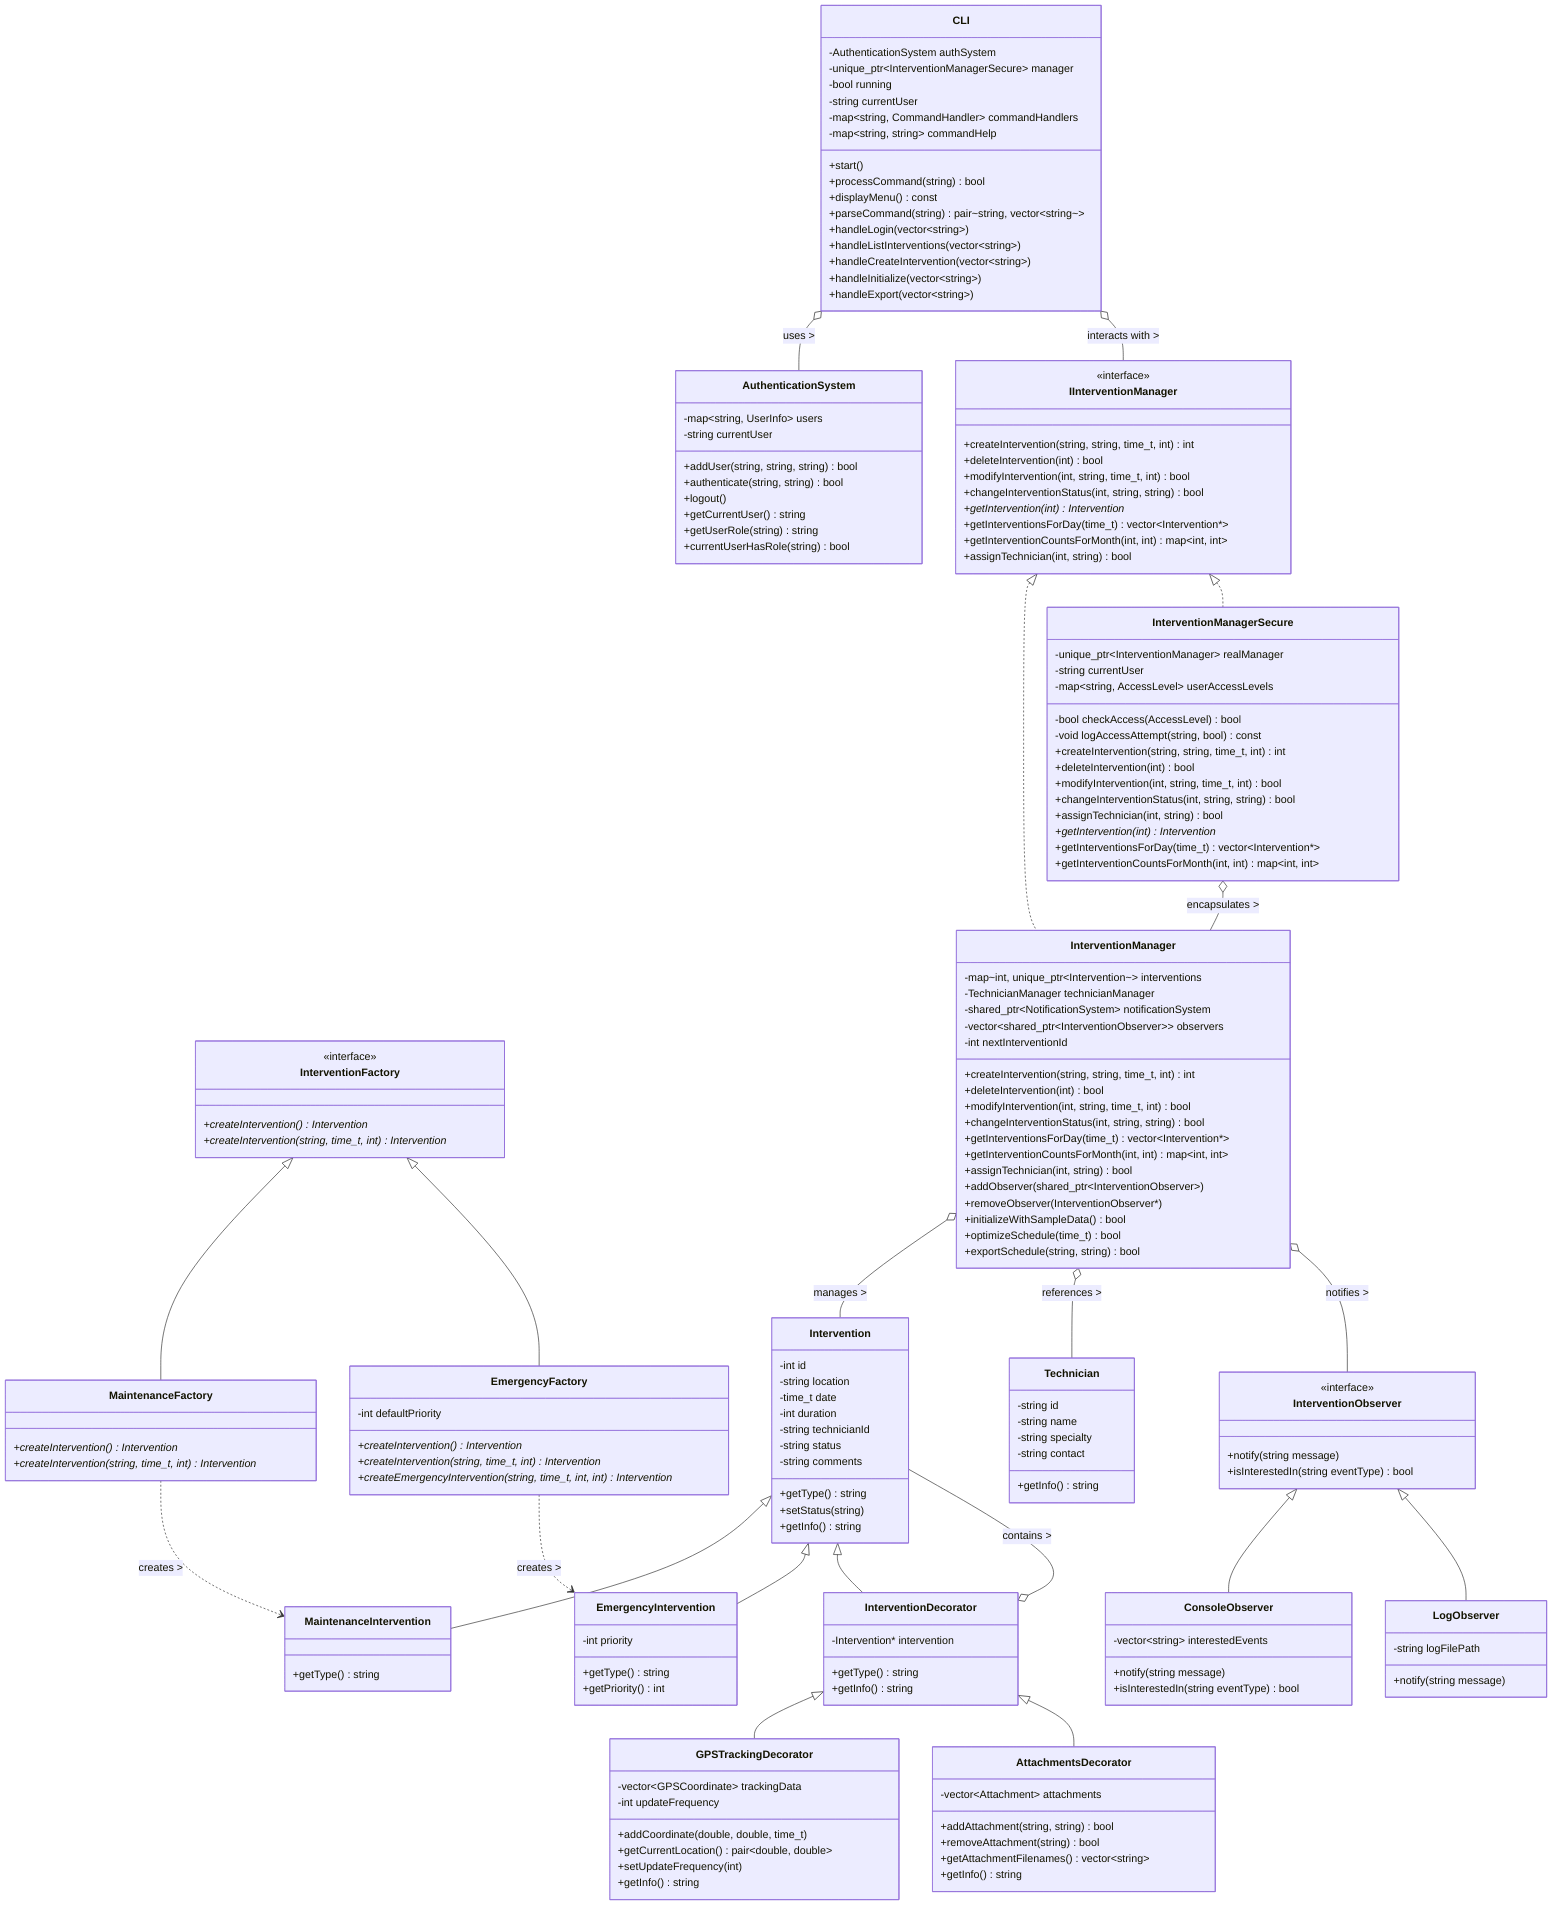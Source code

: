 classDiagram
%% Base Model
    class Intervention {
        -int id
        -string location
        -time_t date
        -int duration
        -string technicianId
        -string status
        -string comments
        +getType() string
        +setStatus(string)
        +getInfo() string
    }

    class MaintenanceIntervention {
        +getType() string
    }

    class EmergencyIntervention {
        -int priority
        +getType() string
        +getPriority() int
    }

    class Technician {
        -string id
        -string name
        -string specialty
        -string contact
        +getInfo() string
    }

%% Design Pattern: Factory
    class InterventionFactory {
        <<interface>>
        +createIntervention() Intervention*
        +createIntervention(string, time_t, int) Intervention*
    }

    class MaintenanceFactory {
        +createIntervention() Intervention*
        +createIntervention(string, time_t, int) Intervention*
    }

    class EmergencyFactory {
        -int defaultPriority
        +createIntervention() Intervention*
        +createIntervention(string, time_t, int) Intervention*
        +createEmergencyIntervention(string, time_t, int, int) Intervention*
    }

%% Design Pattern: Decorator
    class InterventionDecorator {
        -Intervention* intervention
        +getType() string
        +getInfo() string
    }

    class GPSTrackingDecorator {
        -vector~GPSCoordinate~ trackingData
        -int updateFrequency
        +addCoordinate(double, double, time_t)
        +getCurrentLocation() pair~double, double~
        +setUpdateFrequency(int)
        +getInfo() string
    }

    class AttachmentsDecorator {
        -vector~Attachment~ attachments
        +addAttachment(string, string) bool
        +removeAttachment(string) bool
        +getAttachmentFilenames() vector~string~
        +getInfo() string
    }

%% Design Pattern: Observer
    class InterventionObserver {
        <<interface>>
        +notify(string message)
        +isInterestedIn(string eventType) bool
    }

    class ConsoleObserver {
        -vector~string~ interestedEvents
        +notify(string message)
        +isInterestedIn(string eventType) bool
    }

    class LogObserver {
        -string logFilePath
        +notify(string message)
    }

%% Design Pattern: Facade
    class InterventionManager {
        -map~int, unique_ptr~Intervention~~ interventions
        -TechnicianManager technicianManager
        -shared_ptr~NotificationSystem~ notificationSystem
        -vector~shared_ptr~InterventionObserver~~ observers
        -int nextInterventionId
        +createIntervention(string, string, time_t, int) int
        +deleteIntervention(int) bool
        +modifyIntervention(int, string, time_t, int) bool
        +changeInterventionStatus(int, string, string) bool
        +getInterventionsForDay(time_t) vector~Intervention*~
        +getInterventionCountsForMonth(int, int) map~int, int~
        +assignTechnician(int, string) bool
        +addObserver(shared_ptr~InterventionObserver~)
        +removeObserver(InterventionObserver*)
        +initializeWithSampleData() bool
        +optimizeSchedule(time_t) bool
        +exportSchedule(string, string) bool
    }

%% Design Pattern: Proxy
    class IInterventionManager {
        <<interface>>
        +createIntervention(string, string, time_t, int) int
        +deleteIntervention(int) bool
        +modifyIntervention(int, string, time_t, int) bool
        +changeInterventionStatus(int, string, string) bool
        +getIntervention(int) Intervention*
        +getInterventionsForDay(time_t) vector~Intervention*~
        +getInterventionCountsForMonth(int, int) map~int, int~
        +assignTechnician(int, string) bool
    }

    class InterventionManagerSecure {
        -unique_ptr~InterventionManager~ realManager
        -string currentUser
        -map~string, AccessLevel~ userAccessLevels
        -bool checkAccess(AccessLevel) bool
        -void logAccessAttempt(string, bool) const
        +createIntervention(string, string, time_t, int) int
        +deleteIntervention(int) bool
        +modifyIntervention(int, string, time_t, int) bool
        +changeInterventionStatus(int, string, string) bool
        +assignTechnician(int, string) bool
        +getIntervention(int) Intervention*
        +getInterventionsForDay(time_t) vector~Intervention*~
        +getInterventionCountsForMonth(int, int) map~int, int~
    }

%% Authentication
    class AuthenticationSystem {
        -map~string, UserInfo~ users
        -string currentUser
        +addUser(string, string, string) bool
        +authenticate(string, string) bool
        +logout()
        +getCurrentUser() string
        +getUserRole(string) string
        +currentUserHasRole(string) bool
    }

%% CLI Interface
    class CLI {
        -AuthenticationSystem authSystem
        -unique_ptr~InterventionManagerSecure~ manager
        -bool running
        -string currentUser
        -map~string, CommandHandler~ commandHandlers
        -map~string, string~ commandHelp
        +start()
        +processCommand(string) bool
        +displayMenu() const
        +parseCommand(string) pair~string, vector~string~~
        +handleLogin(vector~string~)
        +handleListInterventions(vector~string~)
        +handleCreateIntervention(vector~string~)
        +handleInitialize(vector~string~)
        +handleExport(vector~string~)
    }

%% Inheritance relationships
    Intervention <|-- MaintenanceIntervention
    Intervention <|-- EmergencyIntervention
    InterventionFactory <|-- MaintenanceFactory
    InterventionFactory <|-- EmergencyFactory
    Intervention <|-- InterventionDecorator
    InterventionDecorator <|-- GPSTrackingDecorator
    InterventionDecorator <|-- AttachmentsDecorator
    InterventionObserver <|-- ConsoleObserver
    InterventionObserver <|-- LogObserver
    IInterventionManager <|.. InterventionManager
    IInterventionManager <|.. InterventionManagerSecure

%% Composition/aggregation relationships
    InterventionDecorator o-- Intervention : contains >
    InterventionManager o-- Intervention : manages >
    InterventionManager o-- Technician : references >
    InterventionManager o-- InterventionObserver : notifies >
    InterventionManagerSecure o-- InterventionManager : encapsulates >
    CLI o-- AuthenticationSystem : uses >
    CLI o-- IInterventionManager : interacts with >
    MaintenanceFactory ..> MaintenanceIntervention : creates >
    EmergencyFactory ..> EmergencyIntervention : creates >